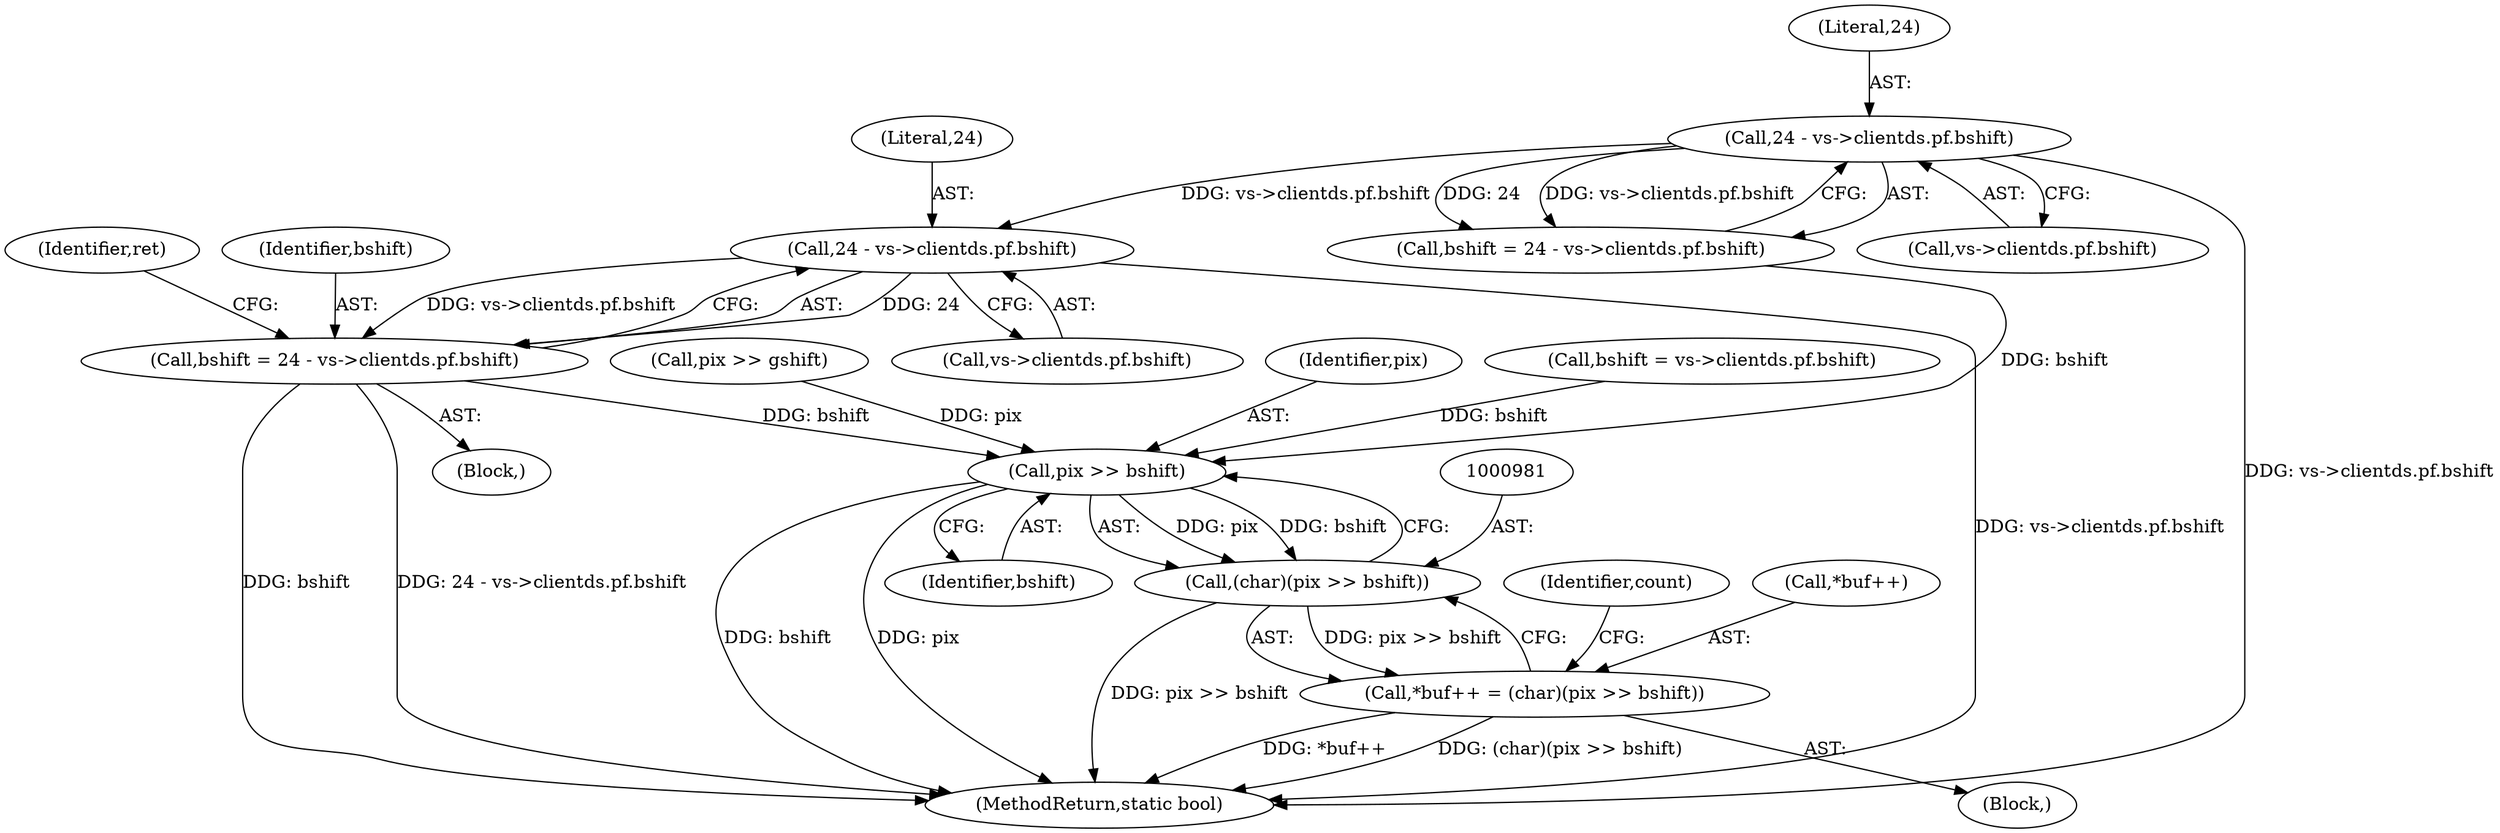 digraph "0_qemu_9f64916da20eea67121d544698676295bbb105a7_0@pointer" {
"1000931" [label="(Call,24 - vs->clientds.pf.bshift)"];
"1000917" [label="(Call,24 - vs->clientds.pf.bshift)"];
"1000929" [label="(Call,bshift = 24 - vs->clientds.pf.bshift)"];
"1000982" [label="(Call,pix >> bshift)"];
"1000980" [label="(Call,(char)(pix >> bshift))"];
"1000976" [label="(Call,*buf++ = (char)(pix >> bshift))"];
"1000941" [label="(Identifier,ret)"];
"1000933" [label="(Call,vs->clientds.pf.bshift)"];
"1000918" [label="(Literal,24)"];
"1000985" [label="(MethodReturn,static bool)"];
"1000983" [label="(Identifier,pix)"];
"1000915" [label="(Call,bshift = 24 - vs->clientds.pf.bshift)"];
"1000919" [label="(Call,vs->clientds.pf.bshift)"];
"1000882" [label="(Call,bshift = vs->clientds.pf.bshift)"];
"1000976" [label="(Call,*buf++ = (char)(pix >> bshift))"];
"1000973" [label="(Call,pix >> gshift)"];
"1000928" [label="(Block,)"];
"1000952" [label="(Block,)"];
"1000951" [label="(Identifier,count)"];
"1000984" [label="(Identifier,bshift)"];
"1000980" [label="(Call,(char)(pix >> bshift))"];
"1000917" [label="(Call,24 - vs->clientds.pf.bshift)"];
"1000930" [label="(Identifier,bshift)"];
"1000931" [label="(Call,24 - vs->clientds.pf.bshift)"];
"1000932" [label="(Literal,24)"];
"1000929" [label="(Call,bshift = 24 - vs->clientds.pf.bshift)"];
"1000977" [label="(Call,*buf++)"];
"1000982" [label="(Call,pix >> bshift)"];
"1000931" -> "1000929"  [label="AST: "];
"1000931" -> "1000933"  [label="CFG: "];
"1000932" -> "1000931"  [label="AST: "];
"1000933" -> "1000931"  [label="AST: "];
"1000929" -> "1000931"  [label="CFG: "];
"1000931" -> "1000985"  [label="DDG: vs->clientds.pf.bshift"];
"1000931" -> "1000929"  [label="DDG: 24"];
"1000931" -> "1000929"  [label="DDG: vs->clientds.pf.bshift"];
"1000917" -> "1000931"  [label="DDG: vs->clientds.pf.bshift"];
"1000917" -> "1000915"  [label="AST: "];
"1000917" -> "1000919"  [label="CFG: "];
"1000918" -> "1000917"  [label="AST: "];
"1000919" -> "1000917"  [label="AST: "];
"1000915" -> "1000917"  [label="CFG: "];
"1000917" -> "1000985"  [label="DDG: vs->clientds.pf.bshift"];
"1000917" -> "1000915"  [label="DDG: 24"];
"1000917" -> "1000915"  [label="DDG: vs->clientds.pf.bshift"];
"1000929" -> "1000928"  [label="AST: "];
"1000930" -> "1000929"  [label="AST: "];
"1000941" -> "1000929"  [label="CFG: "];
"1000929" -> "1000985"  [label="DDG: bshift"];
"1000929" -> "1000985"  [label="DDG: 24 - vs->clientds.pf.bshift"];
"1000929" -> "1000982"  [label="DDG: bshift"];
"1000982" -> "1000980"  [label="AST: "];
"1000982" -> "1000984"  [label="CFG: "];
"1000983" -> "1000982"  [label="AST: "];
"1000984" -> "1000982"  [label="AST: "];
"1000980" -> "1000982"  [label="CFG: "];
"1000982" -> "1000985"  [label="DDG: bshift"];
"1000982" -> "1000985"  [label="DDG: pix"];
"1000982" -> "1000980"  [label="DDG: pix"];
"1000982" -> "1000980"  [label="DDG: bshift"];
"1000973" -> "1000982"  [label="DDG: pix"];
"1000882" -> "1000982"  [label="DDG: bshift"];
"1000915" -> "1000982"  [label="DDG: bshift"];
"1000980" -> "1000976"  [label="AST: "];
"1000981" -> "1000980"  [label="AST: "];
"1000976" -> "1000980"  [label="CFG: "];
"1000980" -> "1000985"  [label="DDG: pix >> bshift"];
"1000980" -> "1000976"  [label="DDG: pix >> bshift"];
"1000976" -> "1000952"  [label="AST: "];
"1000977" -> "1000976"  [label="AST: "];
"1000951" -> "1000976"  [label="CFG: "];
"1000976" -> "1000985"  [label="DDG: *buf++"];
"1000976" -> "1000985"  [label="DDG: (char)(pix >> bshift)"];
}
